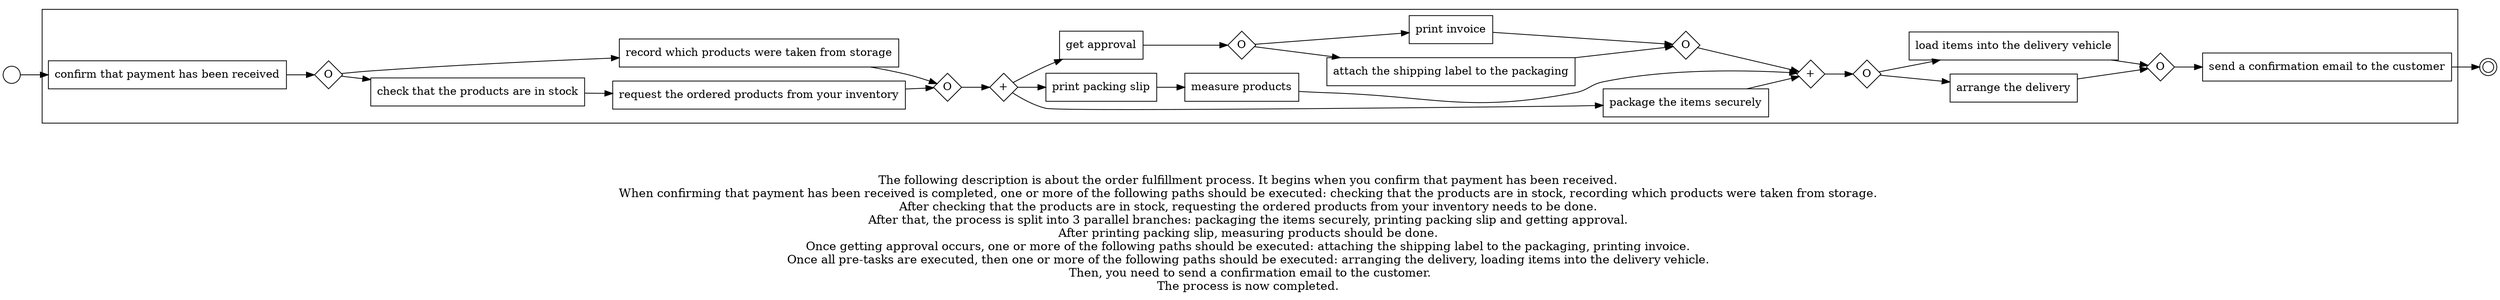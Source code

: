 digraph order_fulfillment_process_53 {
	graph [rankdir=LR]
	START_NODE [label="" shape=circle width=0.3]
	subgraph CLUSTER_0 {
		"confirm that payment has been received" [shape=box]
		"OR_SPLIT--2. Retrieving products from your inventory_W9HG" [label=O fixedsize=true shape=diamond width=0.5]
		"confirm that payment has been received" -> "OR_SPLIT--2. Retrieving products from your inventory_W9HG"
		"check that the products are in stock" [shape=box]
		"OR_SPLIT--2. Retrieving products from your inventory_W9HG" -> "check that the products are in stock"
		"record which products were taken from storage" [shape=box]
		"OR_SPLIT--2. Retrieving products from your inventory_W9HG" -> "record which products were taken from storage"
		"request the ordered products from your inventory" [shape=box]
		"check that the products are in stock" -> "request the ordered products from your inventory"
		"OR_JOIN--2. Retrieving products from your inventory_W9HG" [label=O fixedsize=true shape=diamond width=0.5]
		"request the ordered products from your inventory" -> "OR_JOIN--2. Retrieving products from your inventory_W9HG"
		"record which products were taken from storage" -> "OR_JOIN--2. Retrieving products from your inventory_W9HG"
		"AND_SPLIT--3. Packaging products_4X3V" [label="+" fixedsize=true shape=diamond width=0.5]
		"OR_JOIN--2. Retrieving products from your inventory_W9HG" -> "AND_SPLIT--3. Packaging products_4X3V"
		"package the items securely" [shape=box]
		"AND_SPLIT--3. Packaging products_4X3V" -> "package the items securely"
		"print packing slip" [shape=box]
		"AND_SPLIT--3. Packaging products_4X3V" -> "print packing slip"
		"get approval" [shape=box]
		"AND_SPLIT--3. Packaging products_4X3V" -> "get approval"
		"measure products" [shape=box]
		"print packing slip" -> "measure products"
		"OR_SPLIT--3. Packaging products_FIYJ" [label=O fixedsize=true shape=diamond width=0.5]
		"get approval" -> "OR_SPLIT--3. Packaging products_FIYJ"
		"attach the shipping label to the packaging" [shape=box]
		"OR_SPLIT--3. Packaging products_FIYJ" -> "attach the shipping label to the packaging"
		"print invoice" [shape=box]
		"OR_SPLIT--3. Packaging products_FIYJ" -> "print invoice"
		"OR_JOIN--3. Packaging products_FIYJ" [label=O fixedsize=true shape=diamond width=0.5]
		"attach the shipping label to the packaging" -> "OR_JOIN--3. Packaging products_FIYJ"
		"print invoice" -> "OR_JOIN--3. Packaging products_FIYJ"
		"AND_JOIN--3. Packaging products_4X3V" [label="+" fixedsize=true shape=diamond width=0.5]
		"package the items securely" -> "AND_JOIN--3. Packaging products_4X3V"
		"measure products" -> "AND_JOIN--3. Packaging products_4X3V"
		"OR_JOIN--3. Packaging products_FIYJ" -> "AND_JOIN--3. Packaging products_4X3V"
		"OR_SPLIT--4. Dispatching the products_01K0" [label=O fixedsize=true shape=diamond width=0.5]
		"AND_JOIN--3. Packaging products_4X3V" -> "OR_SPLIT--4. Dispatching the products_01K0"
		"arrange the delivery" [shape=box]
		"OR_SPLIT--4. Dispatching the products_01K0" -> "arrange the delivery"
		"load items into the delivery vehicle" [shape=box]
		"OR_SPLIT--4. Dispatching the products_01K0" -> "load items into the delivery vehicle"
		"OR_JOIN--4. Dispatching the products_01K0" [label=O fixedsize=true shape=diamond width=0.5]
		"arrange the delivery" -> "OR_JOIN--4. Dispatching the products_01K0"
		"load items into the delivery vehicle" -> "OR_JOIN--4. Dispatching the products_01K0"
		"send a confirmation email to the customer" [shape=box]
		"OR_JOIN--4. Dispatching the products_01K0" -> "send a confirmation email to the customer"
	}
	START_NODE -> "confirm that payment has been received"
	END_NODE [label="" shape=doublecircle width=0.2]
	"send a confirmation email to the customer" -> END_NODE
	fontsize=15 label="\n\n
The following description is about the order fulfillment process. It begins when you confirm that payment has been received. 
When confirming that payment has been received is completed, one or more of the following paths should be executed: checking that the products are in stock, recording which products were taken from storage. 
After checking that the products are in stock, requesting the ordered products from your inventory needs to be done. 
After that, the process is split into 3 parallel branches: packaging the items securely, printing packing slip and getting approval. 
After printing packing slip, measuring products should be done. 
Once getting approval occurs, one or more of the following paths should be executed: attaching the shipping label to the packaging, printing invoice. 
Once all pre-tasks are executed, then one or more of the following paths should be executed: arranging the delivery, loading items into the delivery vehicle. 
Then, you need to send a confirmation email to the customer.
The process is now completed. 
"
}
